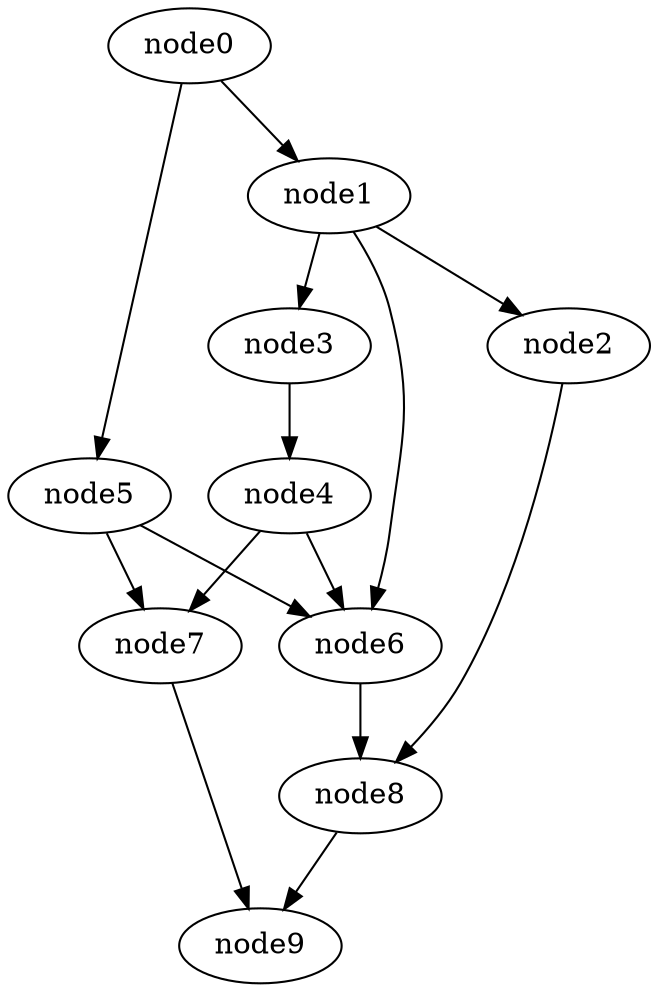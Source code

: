 digraph g{
	node9
	node8 -> node9
	node7 -> node9
	node6 -> node8
	node5 -> node7
	node5 -> node6
	node4 -> node7
	node4 -> node6
	node3 -> node4
	node2 -> node8
	node1 -> node6
	node1 -> node3
	node1 -> node2
	node0 -> node5
	node0 -> node1
}
